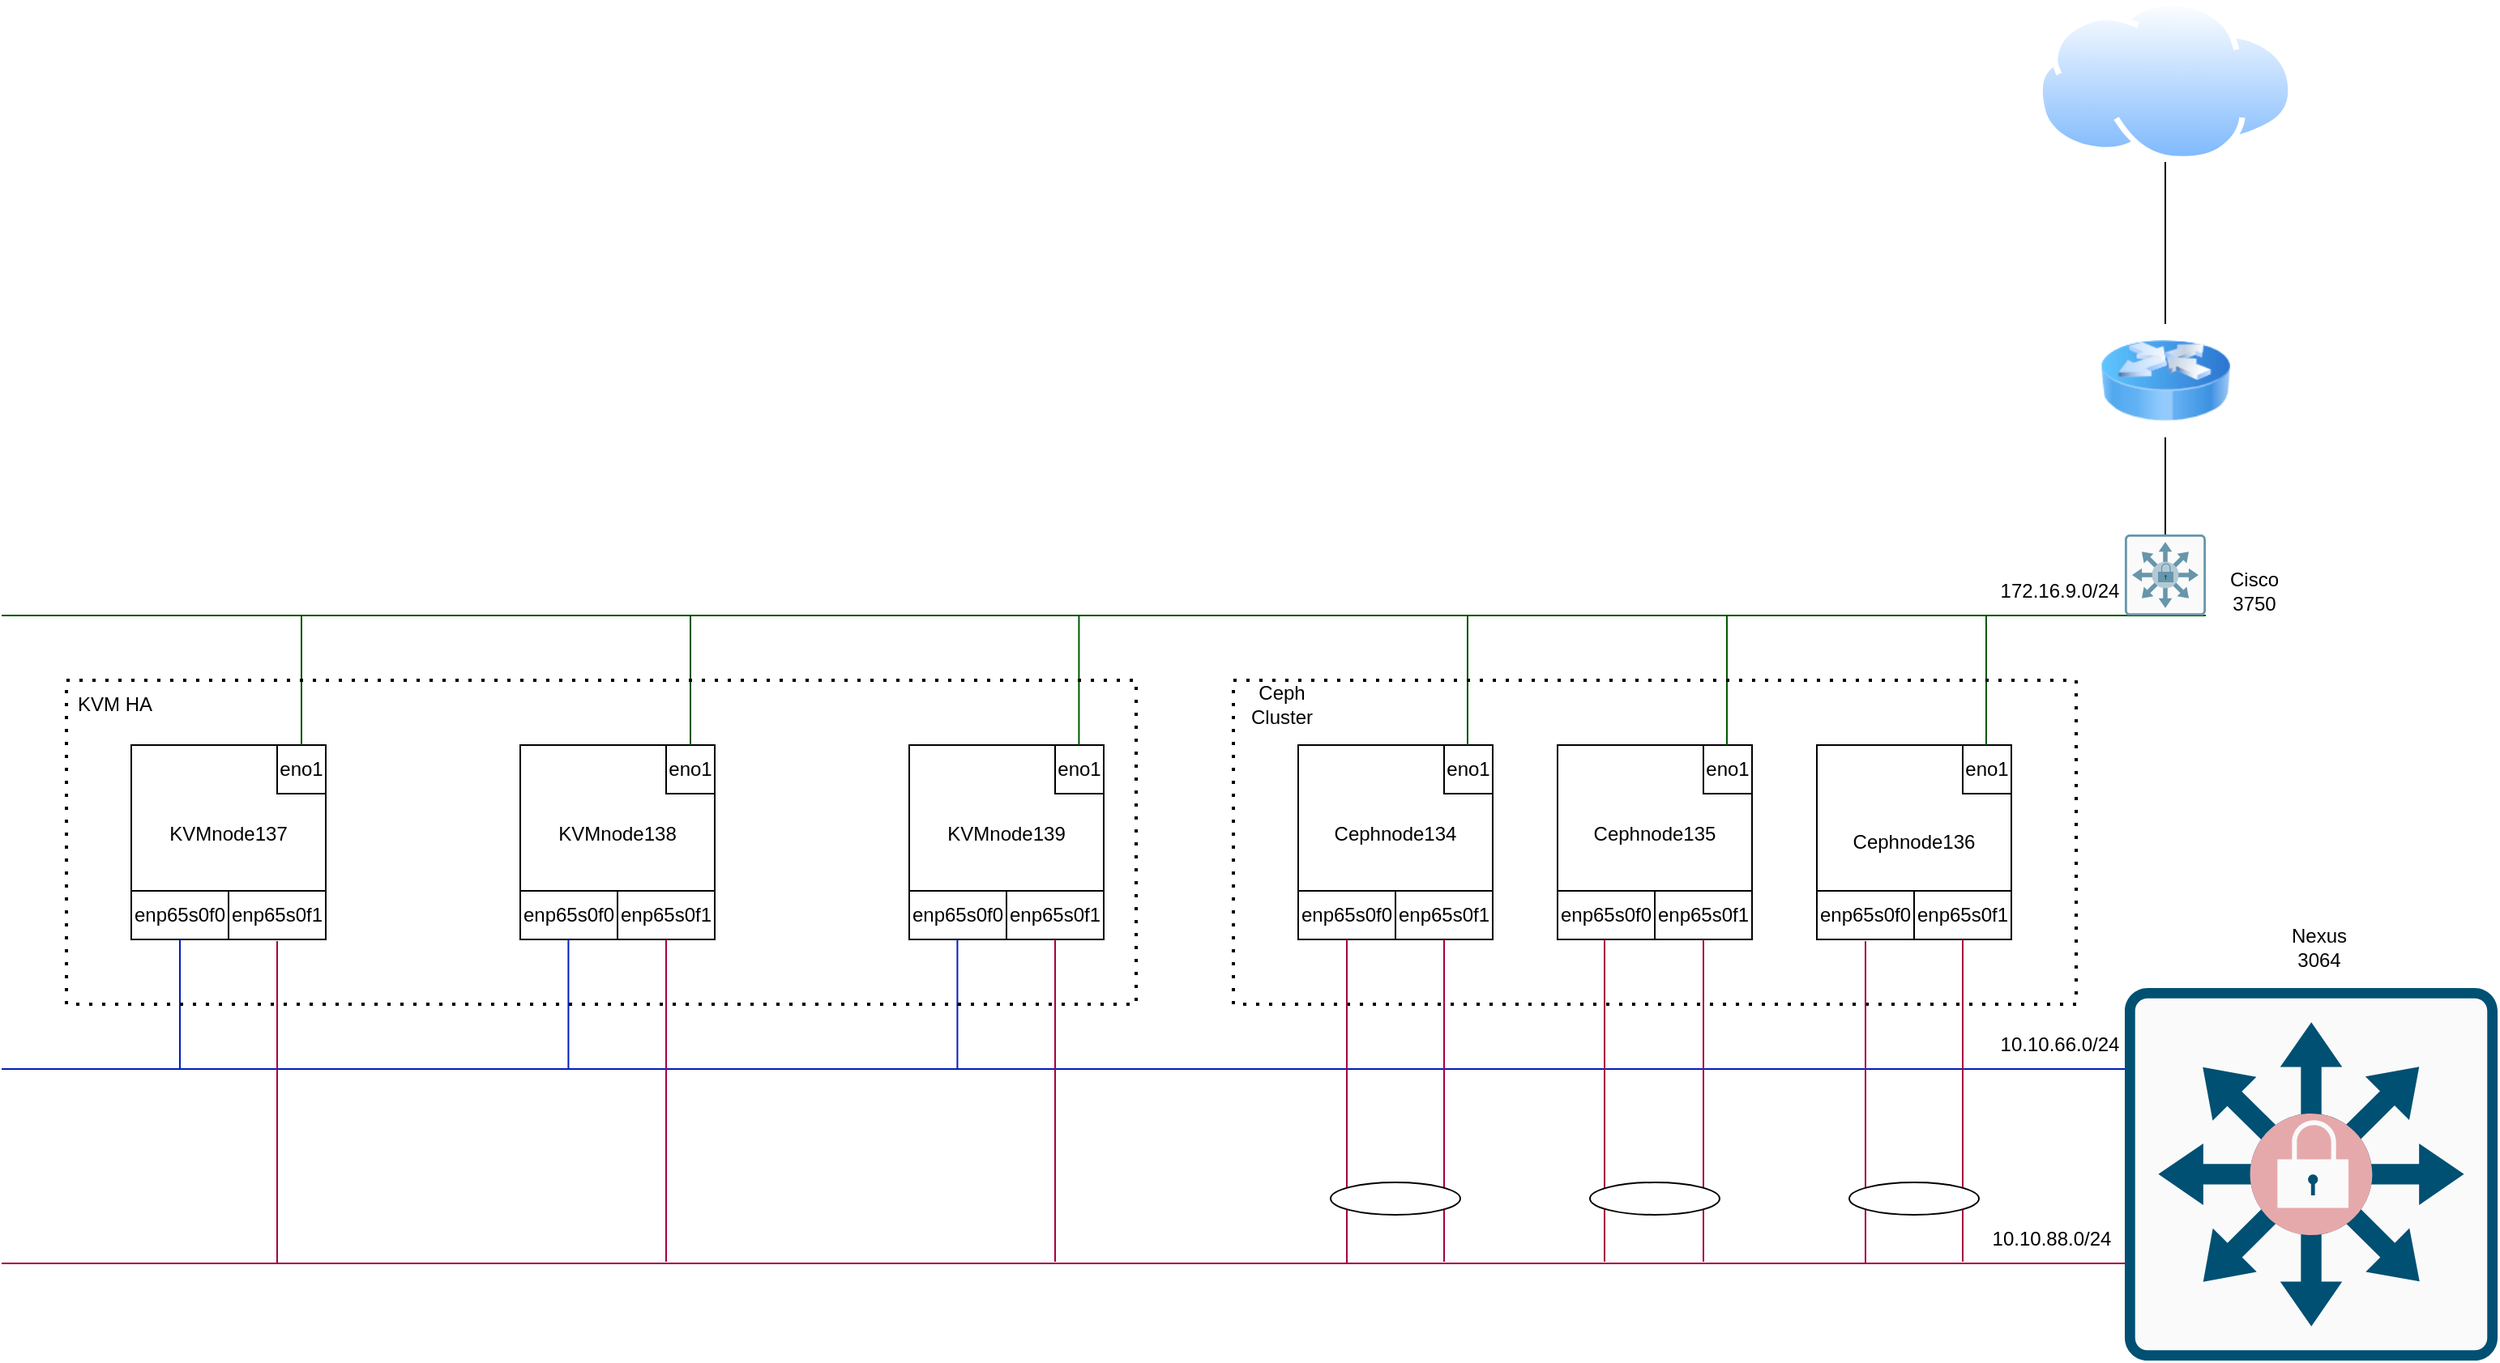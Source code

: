 <mxfile version="26.2.14">
  <diagram name="Page-1" id="SEXxjAmdglwKGAw8VcgB">
    <mxGraphModel dx="1875" dy="425" grid="1" gridSize="10" guides="1" tooltips="1" connect="1" arrows="1" fold="1" page="1" pageScale="1" pageWidth="850" pageHeight="1100" math="0" shadow="0">
      <root>
        <mxCell id="0" />
        <mxCell id="1" parent="0" />
        <mxCell id="iHEphgbWqHLC4cZoTlr4-3" value="" style="endArrow=none;html=1;rounded=0;fillColor=#008a00;strokeColor=#005700;" parent="1" edge="1">
          <mxGeometry width="50" height="50" relative="1" as="geometry">
            <mxPoint x="-360" y="400" as="sourcePoint" />
            <mxPoint x="1000" y="400" as="targetPoint" />
          </mxGeometry>
        </mxCell>
        <mxCell id="iHEphgbWqHLC4cZoTlr4-4" value="" style="endArrow=none;html=1;rounded=0;fillColor=#0050ef;strokeColor=#001DBC;" parent="1" edge="1">
          <mxGeometry width="50" height="50" relative="1" as="geometry">
            <mxPoint x="-360" y="680" as="sourcePoint" />
            <mxPoint x="1000" y="680" as="targetPoint" />
          </mxGeometry>
        </mxCell>
        <mxCell id="iHEphgbWqHLC4cZoTlr4-5" value="" style="endArrow=none;html=1;rounded=0;fillColor=#d80073;strokeColor=#A50040;" parent="1" edge="1">
          <mxGeometry width="50" height="50" relative="1" as="geometry">
            <mxPoint x="-360" y="800" as="sourcePoint" />
            <mxPoint x="1000" y="800" as="targetPoint" />
          </mxGeometry>
        </mxCell>
        <mxCell id="iHEphgbWqHLC4cZoTlr4-8" value="" style="whiteSpace=wrap;html=1;aspect=fixed;" parent="1" vertex="1">
          <mxGeometry x="-280" y="480" width="120" height="120" as="geometry" />
        </mxCell>
        <mxCell id="iHEphgbWqHLC4cZoTlr4-9" value="" style="whiteSpace=wrap;html=1;aspect=fixed;" parent="1" vertex="1">
          <mxGeometry x="-40" y="480" width="120" height="120" as="geometry" />
        </mxCell>
        <mxCell id="iHEphgbWqHLC4cZoTlr4-10" value="" style="whiteSpace=wrap;html=1;aspect=fixed;" parent="1" vertex="1">
          <mxGeometry x="200" y="480" width="120" height="120" as="geometry" />
        </mxCell>
        <mxCell id="iHEphgbWqHLC4cZoTlr4-11" value="eno1" style="whiteSpace=wrap;html=1;aspect=fixed;" parent="1" vertex="1">
          <mxGeometry x="-190" y="480" width="30" height="30" as="geometry" />
        </mxCell>
        <mxCell id="iHEphgbWqHLC4cZoTlr4-12" value="eno1" style="whiteSpace=wrap;html=1;aspect=fixed;" parent="1" vertex="1">
          <mxGeometry x="50" y="480" width="30" height="30" as="geometry" />
        </mxCell>
        <mxCell id="iHEphgbWqHLC4cZoTlr4-13" value="eno1" style="whiteSpace=wrap;html=1;aspect=fixed;" parent="1" vertex="1">
          <mxGeometry x="290" y="480" width="30" height="30" as="geometry" />
        </mxCell>
        <mxCell id="iHEphgbWqHLC4cZoTlr4-14" value="enp65s0f0" style="rounded=0;whiteSpace=wrap;html=1;" parent="1" vertex="1">
          <mxGeometry x="-280" y="570" width="60" height="30" as="geometry" />
        </mxCell>
        <mxCell id="iHEphgbWqHLC4cZoTlr4-15" value="enp65s0f1" style="rounded=0;whiteSpace=wrap;html=1;" parent="1" vertex="1">
          <mxGeometry x="-220" y="570" width="60" height="30" as="geometry" />
        </mxCell>
        <mxCell id="iHEphgbWqHLC4cZoTlr4-16" value="enp65s0f0" style="rounded=0;whiteSpace=wrap;html=1;" parent="1" vertex="1">
          <mxGeometry x="-40" y="570" width="60" height="30" as="geometry" />
        </mxCell>
        <mxCell id="iHEphgbWqHLC4cZoTlr4-17" value="enp65s0f1" style="rounded=0;whiteSpace=wrap;html=1;" parent="1" vertex="1">
          <mxGeometry x="20" y="570" width="60" height="30" as="geometry" />
        </mxCell>
        <mxCell id="iHEphgbWqHLC4cZoTlr4-18" value="enp65s0f0" style="rounded=0;whiteSpace=wrap;html=1;" parent="1" vertex="1">
          <mxGeometry x="200" y="570" width="60" height="30" as="geometry" />
        </mxCell>
        <mxCell id="iHEphgbWqHLC4cZoTlr4-19" value="enp65s0f1" style="rounded=0;whiteSpace=wrap;html=1;" parent="1" vertex="1">
          <mxGeometry x="260" y="570" width="60" height="30" as="geometry" />
        </mxCell>
        <mxCell id="iHEphgbWqHLC4cZoTlr4-20" value="" style="endArrow=none;html=1;rounded=0;exitX=0.5;exitY=0;exitDx=0;exitDy=0;fillColor=#008a00;strokeColor=#005700;" parent="1" source="iHEphgbWqHLC4cZoTlr4-11" edge="1">
          <mxGeometry width="50" height="50" relative="1" as="geometry">
            <mxPoint x="50" y="480" as="sourcePoint" />
            <mxPoint x="-175" y="400" as="targetPoint" />
          </mxGeometry>
        </mxCell>
        <mxCell id="iHEphgbWqHLC4cZoTlr4-21" value="" style="endArrow=none;html=1;rounded=0;exitX=0.5;exitY=0;exitDx=0;exitDy=0;fillColor=#008a00;strokeColor=#005700;" parent="1" source="iHEphgbWqHLC4cZoTlr4-12" edge="1">
          <mxGeometry width="50" height="50" relative="1" as="geometry">
            <mxPoint x="-40" y="330" as="sourcePoint" />
            <mxPoint x="65" y="400" as="targetPoint" />
          </mxGeometry>
        </mxCell>
        <mxCell id="iHEphgbWqHLC4cZoTlr4-22" value="" style="endArrow=none;html=1;rounded=0;exitX=0.5;exitY=0;exitDx=0;exitDy=0;fillColor=#008a00;strokeColor=#005700;" parent="1" edge="1">
          <mxGeometry width="50" height="50" relative="1" as="geometry">
            <mxPoint x="304.71" y="480" as="sourcePoint" />
            <mxPoint x="304.71" y="400" as="targetPoint" />
          </mxGeometry>
        </mxCell>
        <mxCell id="iHEphgbWqHLC4cZoTlr4-23" value="" style="endArrow=none;html=1;rounded=0;exitX=0.5;exitY=1;exitDx=0;exitDy=0;fillColor=#0050ef;strokeColor=#001DBC;" parent="1" source="iHEphgbWqHLC4cZoTlr4-14" edge="1">
          <mxGeometry width="50" height="50" relative="1" as="geometry">
            <mxPoint x="50" y="530" as="sourcePoint" />
            <mxPoint x="-250" y="680" as="targetPoint" />
          </mxGeometry>
        </mxCell>
        <mxCell id="iHEphgbWqHLC4cZoTlr4-24" value="" style="endArrow=none;html=1;rounded=0;fillColor=#d80073;strokeColor=#A50040;" parent="1" edge="1">
          <mxGeometry width="50" height="50" relative="1" as="geometry">
            <mxPoint x="-190" y="601" as="sourcePoint" />
            <mxPoint x="-190" y="800" as="targetPoint" />
          </mxGeometry>
        </mxCell>
        <mxCell id="iHEphgbWqHLC4cZoTlr4-25" value="" style="endArrow=none;html=1;rounded=0;exitX=0.5;exitY=1;exitDx=0;exitDy=0;fillColor=#0050ef;strokeColor=#001DBC;" parent="1" edge="1">
          <mxGeometry width="50" height="50" relative="1" as="geometry">
            <mxPoint x="-10.29" y="600" as="sourcePoint" />
            <mxPoint x="-10.29" y="680" as="targetPoint" />
          </mxGeometry>
        </mxCell>
        <mxCell id="iHEphgbWqHLC4cZoTlr4-26" value="" style="endArrow=none;html=1;rounded=0;exitX=0.5;exitY=1;exitDx=0;exitDy=0;fillColor=#0050ef;strokeColor=#001DBC;" parent="1" edge="1">
          <mxGeometry width="50" height="50" relative="1" as="geometry">
            <mxPoint x="229.71" y="600" as="sourcePoint" />
            <mxPoint x="229.71" y="680" as="targetPoint" />
          </mxGeometry>
        </mxCell>
        <mxCell id="iHEphgbWqHLC4cZoTlr4-27" value="" style="endArrow=none;html=1;rounded=0;fillColor=#d80073;strokeColor=#A50040;" parent="1" edge="1">
          <mxGeometry width="50" height="50" relative="1" as="geometry">
            <mxPoint x="50" y="600" as="sourcePoint" />
            <mxPoint x="50" y="799" as="targetPoint" />
          </mxGeometry>
        </mxCell>
        <mxCell id="iHEphgbWqHLC4cZoTlr4-28" value="" style="endArrow=none;html=1;rounded=0;fillColor=#d80073;strokeColor=#A50040;" parent="1" edge="1">
          <mxGeometry width="50" height="50" relative="1" as="geometry">
            <mxPoint x="290" y="600" as="sourcePoint" />
            <mxPoint x="290" y="799" as="targetPoint" />
          </mxGeometry>
        </mxCell>
        <mxCell id="iHEphgbWqHLC4cZoTlr4-29" value="KVMnode137" style="text;html=1;align=center;verticalAlign=middle;whiteSpace=wrap;rounded=0;" parent="1" vertex="1">
          <mxGeometry x="-250" y="520" width="60" height="30" as="geometry" />
        </mxCell>
        <mxCell id="iHEphgbWqHLC4cZoTlr4-30" value="KVMnode138" style="text;html=1;align=center;verticalAlign=middle;whiteSpace=wrap;rounded=0;" parent="1" vertex="1">
          <mxGeometry x="-10" y="520" width="60" height="30" as="geometry" />
        </mxCell>
        <mxCell id="iHEphgbWqHLC4cZoTlr4-31" value="KVMnode139" style="text;html=1;align=center;verticalAlign=middle;whiteSpace=wrap;rounded=0;" parent="1" vertex="1">
          <mxGeometry x="230" y="520" width="60" height="30" as="geometry" />
        </mxCell>
        <mxCell id="iHEphgbWqHLC4cZoTlr4-35" value="" style="whiteSpace=wrap;html=1;aspect=fixed;" parent="1" vertex="1">
          <mxGeometry x="440" y="480" width="120" height="120" as="geometry" />
        </mxCell>
        <mxCell id="iHEphgbWqHLC4cZoTlr4-36" value="" style="whiteSpace=wrap;html=1;aspect=fixed;" parent="1" vertex="1">
          <mxGeometry x="600" y="480" width="120" height="120" as="geometry" />
        </mxCell>
        <mxCell id="iHEphgbWqHLC4cZoTlr4-37" value="" style="whiteSpace=wrap;html=1;aspect=fixed;" parent="1" vertex="1">
          <mxGeometry x="760" y="480" width="120" height="120" as="geometry" />
        </mxCell>
        <mxCell id="iHEphgbWqHLC4cZoTlr4-38" value="enp65s0f0" style="rounded=0;whiteSpace=wrap;html=1;" parent="1" vertex="1">
          <mxGeometry x="440" y="570" width="60" height="30" as="geometry" />
        </mxCell>
        <mxCell id="iHEphgbWqHLC4cZoTlr4-39" value="enp65s0f0" style="rounded=0;whiteSpace=wrap;html=1;" parent="1" vertex="1">
          <mxGeometry x="600" y="570" width="60" height="30" as="geometry" />
        </mxCell>
        <mxCell id="iHEphgbWqHLC4cZoTlr4-40" value="enp65s0f0" style="rounded=0;whiteSpace=wrap;html=1;" parent="1" vertex="1">
          <mxGeometry x="760" y="570" width="60" height="30" as="geometry" />
        </mxCell>
        <mxCell id="iHEphgbWqHLC4cZoTlr4-41" value="eno1" style="whiteSpace=wrap;html=1;aspect=fixed;" parent="1" vertex="1">
          <mxGeometry x="530" y="480" width="30" height="30" as="geometry" />
        </mxCell>
        <mxCell id="iHEphgbWqHLC4cZoTlr4-42" value="eno1" style="whiteSpace=wrap;html=1;aspect=fixed;" parent="1" vertex="1">
          <mxGeometry x="690" y="480" width="30" height="30" as="geometry" />
        </mxCell>
        <mxCell id="iHEphgbWqHLC4cZoTlr4-43" value="eno1" style="whiteSpace=wrap;html=1;aspect=fixed;" parent="1" vertex="1">
          <mxGeometry x="850" y="480" width="30" height="30" as="geometry" />
        </mxCell>
        <mxCell id="iHEphgbWqHLC4cZoTlr4-44" value="enp65s0f1" style="rounded=0;whiteSpace=wrap;html=1;" parent="1" vertex="1">
          <mxGeometry x="500" y="570" width="60" height="30" as="geometry" />
        </mxCell>
        <mxCell id="iHEphgbWqHLC4cZoTlr4-45" value="enp65s0f1" style="rounded=0;whiteSpace=wrap;html=1;" parent="1" vertex="1">
          <mxGeometry x="660" y="570" width="60" height="30" as="geometry" />
        </mxCell>
        <mxCell id="iHEphgbWqHLC4cZoTlr4-46" value="enp65s0f1" style="rounded=0;whiteSpace=wrap;html=1;" parent="1" vertex="1">
          <mxGeometry x="820" y="570" width="60" height="30" as="geometry" />
        </mxCell>
        <mxCell id="iHEphgbWqHLC4cZoTlr4-47" value="" style="endArrow=none;html=1;rounded=0;fillColor=#d80073;strokeColor=#A50040;" parent="1" edge="1">
          <mxGeometry width="50" height="50" relative="1" as="geometry">
            <mxPoint x="530" y="600" as="sourcePoint" />
            <mxPoint x="530" y="799" as="targetPoint" />
          </mxGeometry>
        </mxCell>
        <mxCell id="iHEphgbWqHLC4cZoTlr4-48" value="" style="endArrow=none;html=1;rounded=0;fillColor=#d80073;strokeColor=#A50040;" parent="1" edge="1">
          <mxGeometry width="50" height="50" relative="1" as="geometry">
            <mxPoint x="690" y="600" as="sourcePoint" />
            <mxPoint x="690" y="799" as="targetPoint" />
          </mxGeometry>
        </mxCell>
        <mxCell id="iHEphgbWqHLC4cZoTlr4-49" value="" style="endArrow=none;html=1;rounded=0;fillColor=#d80073;strokeColor=#A50040;" parent="1" edge="1">
          <mxGeometry width="50" height="50" relative="1" as="geometry">
            <mxPoint x="850" y="600" as="sourcePoint" />
            <mxPoint x="850" y="799" as="targetPoint" />
          </mxGeometry>
        </mxCell>
        <mxCell id="iHEphgbWqHLC4cZoTlr4-50" value="Cephnode134" style="text;html=1;align=center;verticalAlign=middle;whiteSpace=wrap;rounded=0;" parent="1" vertex="1">
          <mxGeometry x="470" y="520" width="60" height="30" as="geometry" />
        </mxCell>
        <mxCell id="iHEphgbWqHLC4cZoTlr4-51" value="Cephnode135" style="text;html=1;align=center;verticalAlign=middle;whiteSpace=wrap;rounded=0;" parent="1" vertex="1">
          <mxGeometry x="630" y="520" width="60" height="30" as="geometry" />
        </mxCell>
        <mxCell id="iHEphgbWqHLC4cZoTlr4-52" value="Cephnode136" style="text;html=1;align=center;verticalAlign=middle;whiteSpace=wrap;rounded=0;" parent="1" vertex="1">
          <mxGeometry x="790" y="525" width="60" height="30" as="geometry" />
        </mxCell>
        <mxCell id="iHEphgbWqHLC4cZoTlr4-54" value="" style="endArrow=none;html=1;rounded=0;exitX=0.5;exitY=0;exitDx=0;exitDy=0;fillColor=#008a00;strokeColor=#005700;" parent="1" edge="1">
          <mxGeometry width="50" height="50" relative="1" as="geometry">
            <mxPoint x="544.5" y="480" as="sourcePoint" />
            <mxPoint x="544.5" y="400" as="targetPoint" />
          </mxGeometry>
        </mxCell>
        <mxCell id="iHEphgbWqHLC4cZoTlr4-55" value="" style="endArrow=none;html=1;rounded=0;exitX=0.5;exitY=0;exitDx=0;exitDy=0;fillColor=#008a00;strokeColor=#005700;" parent="1" edge="1">
          <mxGeometry width="50" height="50" relative="1" as="geometry">
            <mxPoint x="704.5" y="480" as="sourcePoint" />
            <mxPoint x="704.5" y="400" as="targetPoint" />
          </mxGeometry>
        </mxCell>
        <mxCell id="iHEphgbWqHLC4cZoTlr4-56" value="" style="endArrow=none;html=1;rounded=0;exitX=0.5;exitY=0;exitDx=0;exitDy=0;fillColor=#008a00;strokeColor=#005700;" parent="1" edge="1">
          <mxGeometry width="50" height="50" relative="1" as="geometry">
            <mxPoint x="864.5" y="480" as="sourcePoint" />
            <mxPoint x="864.5" y="400" as="targetPoint" />
          </mxGeometry>
        </mxCell>
        <mxCell id="iHEphgbWqHLC4cZoTlr4-59" value="" style="sketch=0;points=[[0.015,0.015,0],[0.985,0.015,0],[0.985,0.985,0],[0.015,0.985,0],[0.25,0,0],[0.5,0,0],[0.75,0,0],[1,0.25,0],[1,0.5,0],[1,0.75,0],[0.75,1,0],[0.5,1,0],[0.25,1,0],[0,0.75,0],[0,0.5,0],[0,0.25,0]];verticalLabelPosition=bottom;html=1;verticalAlign=top;aspect=fixed;align=center;pointerEvents=1;shape=mxgraph.cisco19.rect;prIcon=secure_catalyst_switch_color;fillColor=#FAFAFA;strokeColor=#005073;" parent="1" vertex="1">
          <mxGeometry x="950" y="630" width="230" height="230" as="geometry" />
        </mxCell>
        <mxCell id="iHEphgbWqHLC4cZoTlr4-61" value="" style="sketch=0;points=[[0.015,0.015,0],[0.985,0.015,0],[0.985,0.985,0],[0.015,0.985,0],[0.25,0,0],[0.5,0,0],[0.75,0,0],[1,0.25,0],[1,0.5,0],[1,0.75,0],[0.75,1,0],[0.5,1,0],[0.25,1,0],[0,0.75,0],[0,0.5,0],[0,0.25,0]];verticalLabelPosition=bottom;html=1;verticalAlign=top;aspect=fixed;align=center;pointerEvents=1;shape=mxgraph.cisco19.rect;prIcon=secure_catalyst_switch_subdued;fillColor=#FAFAFA;strokeColor=#6696AB;" parent="1" vertex="1">
          <mxGeometry x="950" y="350" width="50" height="50" as="geometry" />
        </mxCell>
        <mxCell id="iHEphgbWqHLC4cZoTlr4-62" value="" style="image;html=1;image=img/lib/clip_art/networking/Router_Icon_128x128.png" parent="1" vertex="1">
          <mxGeometry x="935" y="220" width="80" height="70" as="geometry" />
        </mxCell>
        <mxCell id="iHEphgbWqHLC4cZoTlr4-64" value="" style="image;aspect=fixed;perimeter=ellipsePerimeter;html=1;align=center;shadow=0;dashed=0;spacingTop=3;image=img/lib/active_directory/internet_cloud.svg;" parent="1" vertex="1">
          <mxGeometry x="895.64" y="20" width="158.73" height="100" as="geometry" />
        </mxCell>
        <mxCell id="iHEphgbWqHLC4cZoTlr4-67" value="" style="endArrow=none;html=1;rounded=0;entryX=0.5;entryY=0;entryDx=0;entryDy=0;entryPerimeter=0;exitX=0.5;exitY=1;exitDx=0;exitDy=0;" parent="1" source="iHEphgbWqHLC4cZoTlr4-62" target="iHEphgbWqHLC4cZoTlr4-61" edge="1">
          <mxGeometry width="50" height="50" relative="1" as="geometry">
            <mxPoint x="450" y="330" as="sourcePoint" />
            <mxPoint x="500" y="280" as="targetPoint" />
          </mxGeometry>
        </mxCell>
        <mxCell id="iHEphgbWqHLC4cZoTlr4-68" value="" style="endArrow=none;html=1;rounded=0;entryX=0.5;entryY=0;entryDx=0;entryDy=0;exitX=0.5;exitY=1;exitDx=0;exitDy=0;" parent="1" source="iHEphgbWqHLC4cZoTlr4-64" target="iHEphgbWqHLC4cZoTlr4-62" edge="1">
          <mxGeometry width="50" height="50" relative="1" as="geometry">
            <mxPoint x="450" y="330" as="sourcePoint" />
            <mxPoint x="500" y="280" as="targetPoint" />
          </mxGeometry>
        </mxCell>
        <mxCell id="iHEphgbWqHLC4cZoTlr4-69" value="Cisco 3750" style="text;html=1;align=center;verticalAlign=middle;whiteSpace=wrap;rounded=0;" parent="1" vertex="1">
          <mxGeometry x="1000" y="370" width="60" height="30" as="geometry" />
        </mxCell>
        <mxCell id="iHEphgbWqHLC4cZoTlr4-70" value="Nexus 3064" style="text;html=1;align=center;verticalAlign=middle;whiteSpace=wrap;rounded=0;" parent="1" vertex="1">
          <mxGeometry x="1040" y="590" width="60" height="30" as="geometry" />
        </mxCell>
        <mxCell id="iHEphgbWqHLC4cZoTlr4-72" value="172.16.9.0/24" style="text;html=1;align=center;verticalAlign=middle;whiteSpace=wrap;rounded=0;" parent="1" vertex="1">
          <mxGeometry x="880" y="370" width="60" height="30" as="geometry" />
        </mxCell>
        <mxCell id="iHEphgbWqHLC4cZoTlr4-74" value="10.10.66.0/24" style="text;html=1;align=center;verticalAlign=middle;whiteSpace=wrap;rounded=0;" parent="1" vertex="1">
          <mxGeometry x="880" y="650" width="60" height="30" as="geometry" />
        </mxCell>
        <mxCell id="iHEphgbWqHLC4cZoTlr4-75" value="10.10.88.0/24" style="text;html=1;align=center;verticalAlign=middle;whiteSpace=wrap;rounded=0;" parent="1" vertex="1">
          <mxGeometry x="875" y="770" width="60" height="30" as="geometry" />
        </mxCell>
        <mxCell id="iHEphgbWqHLC4cZoTlr4-76" value="" style="endArrow=none;dashed=1;html=1;dashPattern=1 3;strokeWidth=2;rounded=0;" parent="1" edge="1">
          <mxGeometry width="50" height="50" relative="1" as="geometry">
            <mxPoint x="400" y="640" as="sourcePoint" />
            <mxPoint x="400" y="640" as="targetPoint" />
            <Array as="points">
              <mxPoint x="400" y="440" />
              <mxPoint x="920" y="440" />
              <mxPoint x="920" y="640" />
            </Array>
          </mxGeometry>
        </mxCell>
        <mxCell id="iHEphgbWqHLC4cZoTlr4-77" value="" style="endArrow=none;dashed=1;html=1;dashPattern=1 3;strokeWidth=2;rounded=0;" parent="1" edge="1">
          <mxGeometry width="50" height="50" relative="1" as="geometry">
            <mxPoint x="-320" y="640" as="sourcePoint" />
            <mxPoint x="-320" y="640" as="targetPoint" />
            <Array as="points">
              <mxPoint x="-320" y="440" />
              <mxPoint x="60" y="440" />
              <mxPoint x="340" y="440" />
              <mxPoint x="340" y="640" />
            </Array>
          </mxGeometry>
        </mxCell>
        <mxCell id="iHEphgbWqHLC4cZoTlr4-78" value="KVM HA" style="text;html=1;align=center;verticalAlign=middle;whiteSpace=wrap;rounded=0;" parent="1" vertex="1">
          <mxGeometry x="-320" y="440" width="60" height="30" as="geometry" />
        </mxCell>
        <mxCell id="iHEphgbWqHLC4cZoTlr4-79" value="Ceph Cluster" style="text;html=1;align=center;verticalAlign=middle;whiteSpace=wrap;rounded=0;" parent="1" vertex="1">
          <mxGeometry x="400" y="440" width="60" height="30" as="geometry" />
        </mxCell>
        <mxCell id="eP-qyue3oQ5mY9YcOtdK-1" value="" style="endArrow=none;html=1;rounded=0;entryX=0.5;entryY=1;entryDx=0;entryDy=0;fillColor=#d80073;strokeColor=#A50040;" parent="1" target="iHEphgbWqHLC4cZoTlr4-38" edge="1">
          <mxGeometry width="50" height="50" relative="1" as="geometry">
            <mxPoint x="470" y="800" as="sourcePoint" />
            <mxPoint x="420" y="660" as="targetPoint" />
          </mxGeometry>
        </mxCell>
        <mxCell id="eP-qyue3oQ5mY9YcOtdK-2" value="" style="endArrow=none;html=1;rounded=0;fillColor=#d80073;strokeColor=#A50040;" parent="1" edge="1">
          <mxGeometry width="50" height="50" relative="1" as="geometry">
            <mxPoint x="629" y="600" as="sourcePoint" />
            <mxPoint x="629" y="799" as="targetPoint" />
          </mxGeometry>
        </mxCell>
        <mxCell id="eP-qyue3oQ5mY9YcOtdK-3" value="" style="endArrow=none;html=1;rounded=0;fillColor=#d80073;strokeColor=#A50040;" parent="1" edge="1">
          <mxGeometry width="50" height="50" relative="1" as="geometry">
            <mxPoint x="790" y="601" as="sourcePoint" />
            <mxPoint x="790" y="800" as="targetPoint" />
          </mxGeometry>
        </mxCell>
        <mxCell id="eP-qyue3oQ5mY9YcOtdK-4" value="" style="ellipse;whiteSpace=wrap;html=1;" parent="1" vertex="1">
          <mxGeometry x="460" y="750" width="80" height="20" as="geometry" />
        </mxCell>
        <mxCell id="eP-qyue3oQ5mY9YcOtdK-5" value="" style="ellipse;whiteSpace=wrap;html=1;" parent="1" vertex="1">
          <mxGeometry x="620" y="750" width="80" height="20" as="geometry" />
        </mxCell>
        <mxCell id="eP-qyue3oQ5mY9YcOtdK-6" value="" style="ellipse;whiteSpace=wrap;html=1;" parent="1" vertex="1">
          <mxGeometry x="780" y="750" width="80" height="20" as="geometry" />
        </mxCell>
      </root>
    </mxGraphModel>
  </diagram>
</mxfile>
